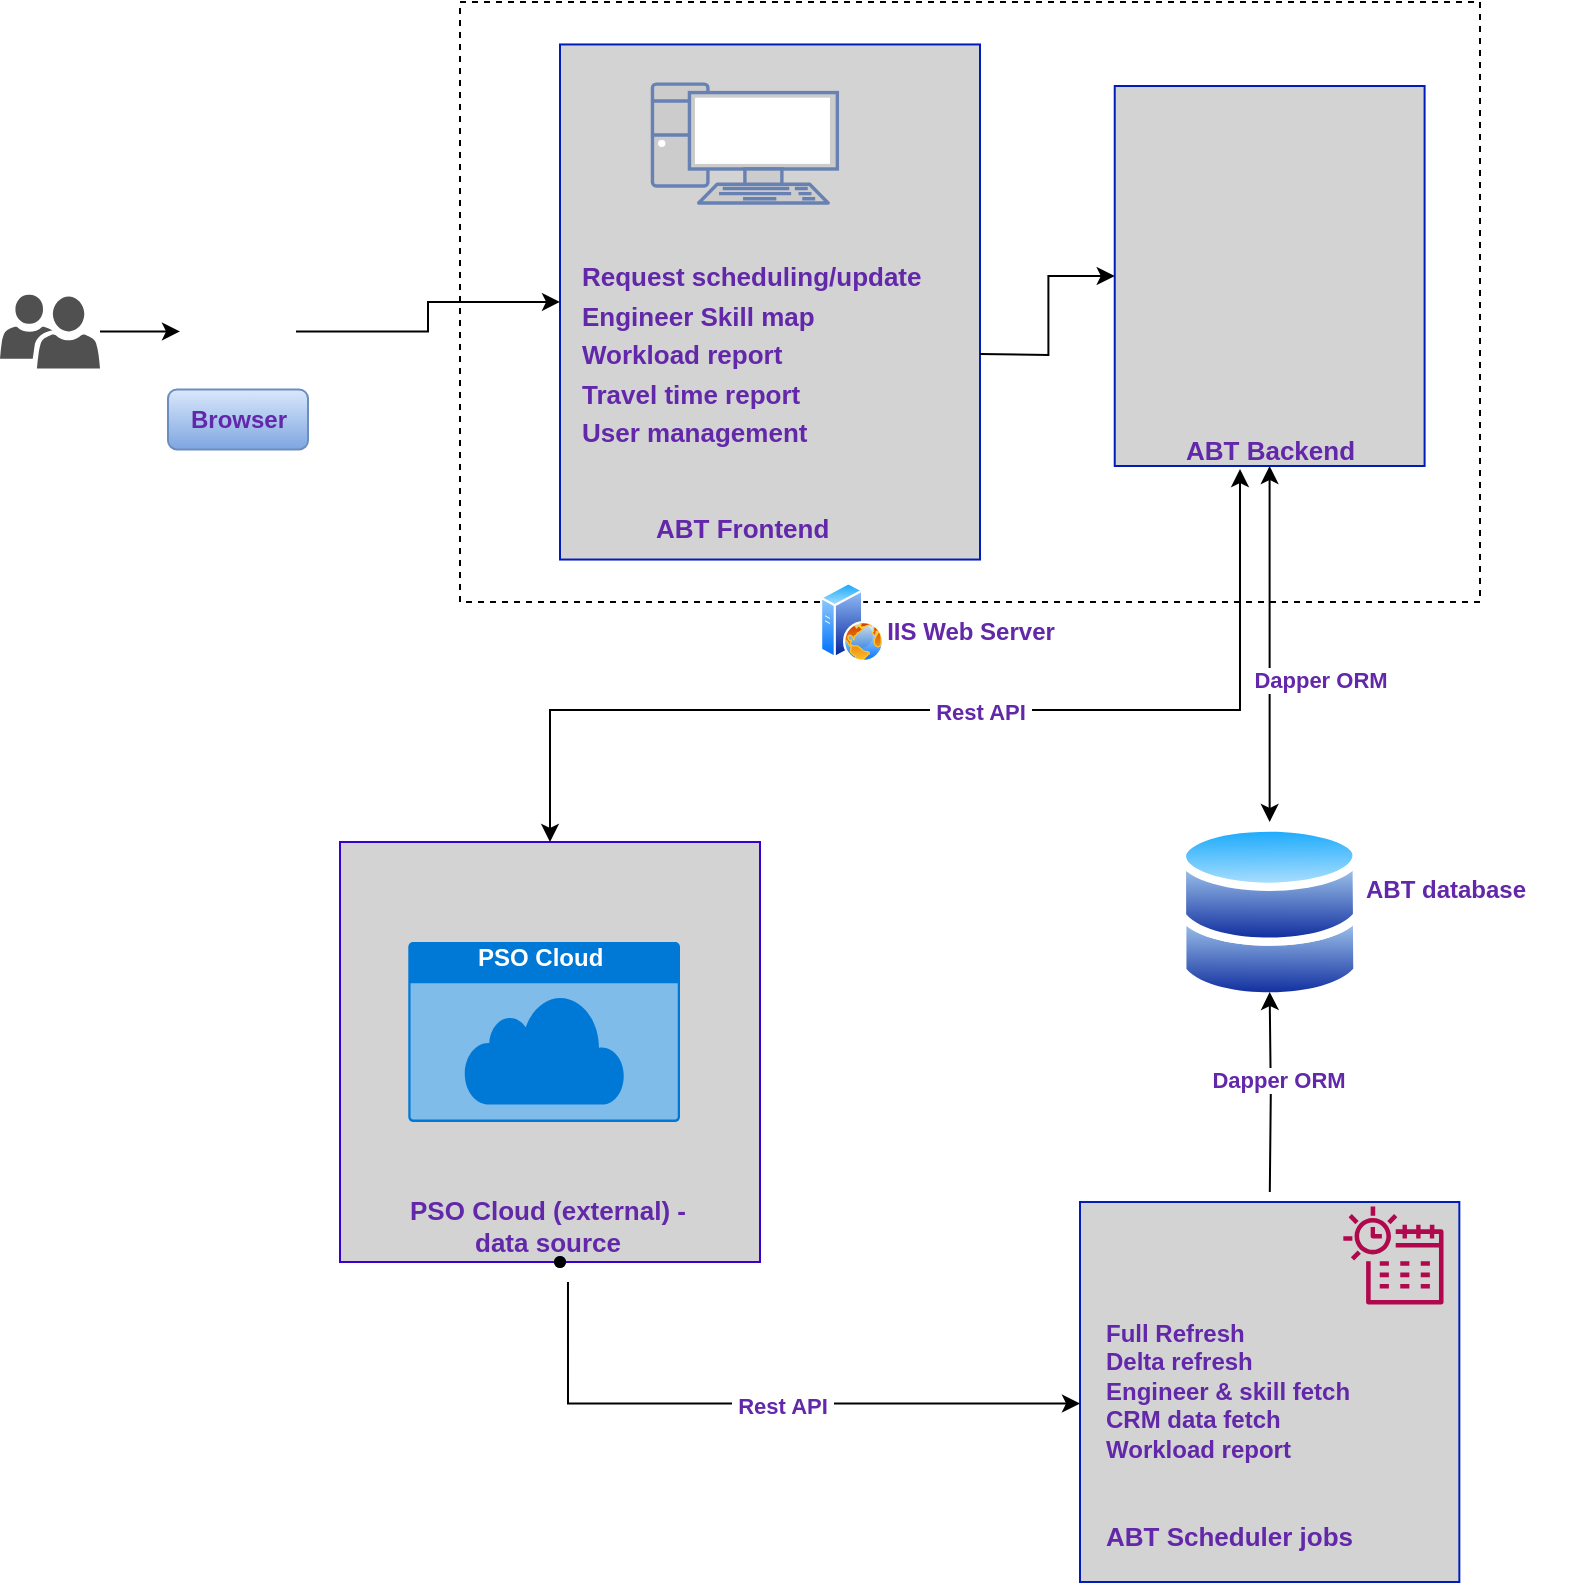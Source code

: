 <mxfile version="21.6.5" type="github">
  <diagram name="Page-1" id="jJ233dx57cCnCxgMQ6GR">
    <mxGraphModel dx="2100" dy="1180" grid="1" gridSize="10" guides="1" tooltips="1" connect="1" arrows="1" fold="1" page="1" pageScale="1" pageWidth="850" pageHeight="1100" math="0" shadow="0">
      <root>
        <mxCell id="0" />
        <mxCell id="1" parent="0" />
        <mxCell id="4AOIQKXu4geX-LOXQFWw-108" value="" style="whiteSpace=wrap;html=1;dashed=1;" vertex="1" parent="1">
          <mxGeometry x="259" y="41" width="510" height="300" as="geometry" />
        </mxCell>
        <mxCell id="4AOIQKXu4geX-LOXQFWw-1" value="" style="group;movable=1;resizable=1;rotatable=1;deletable=1;editable=1;locked=0;connectable=1;aspect=fixed;fillColor=#D3D3D3;fontColor=default;strokeColor=#001DBC;labelBackgroundColor=none;" vertex="1" connectable="0" parent="1">
          <mxGeometry x="309" y="62.23" width="210" height="257.54" as="geometry" />
        </mxCell>
        <mxCell id="4AOIQKXu4geX-LOXQFWw-49" value="&lt;div style=&quot;text-align: center;&quot;&gt;&lt;font size=&quot;1&quot; style=&quot;&quot; color=&quot;#6228a9&quot;&gt;&lt;b style=&quot;font-size: 13px;&quot;&gt;ABT Frontend&lt;/b&gt;&lt;/font&gt;&lt;/div&gt;" style="text;whiteSpace=wrap;html=1;" vertex="1" parent="4AOIQKXu4geX-LOXQFWw-1">
          <mxGeometry x="46.23" y="227.54" width="137.08" height="30" as="geometry" />
        </mxCell>
        <mxCell id="4AOIQKXu4geX-LOXQFWw-52" value="" style="fontColor=#0066CC;verticalAlign=top;verticalLabelPosition=bottom;labelPosition=center;align=center;html=1;outlineConnect=0;fillColor=#CCCCCC;strokeColor=#6881B3;gradientColor=none;gradientDirection=north;strokeWidth=2;shape=mxgraph.networks.pc;" vertex="1" parent="4AOIQKXu4geX-LOXQFWw-1">
          <mxGeometry x="46.226" y="19.811" width="92.453" height="59.432" as="geometry" />
        </mxCell>
        <mxCell id="4AOIQKXu4geX-LOXQFWw-56" value="&lt;div style=&quot;font-size: 13px; line-height: 150%;&quot;&gt;&lt;b style=&quot;&quot;&gt;&lt;font color=&quot;#6228a9&quot; style=&quot;font-size: 13px;&quot;&gt;Request scheduling/update&lt;/font&gt;&lt;/b&gt;&lt;/div&gt;&lt;div style=&quot;font-size: 13px; line-height: 150%;&quot;&gt;&lt;b style=&quot;&quot;&gt;&lt;font color=&quot;#6228a9&quot; style=&quot;font-size: 13px;&quot;&gt;Engineer Skill map&lt;br&gt;Workload report&lt;/font&gt;&lt;/b&gt;&lt;/div&gt;&lt;div style=&quot;font-size: 13px; line-height: 150%;&quot;&gt;&lt;b style=&quot;&quot;&gt;&lt;font color=&quot;#6228a9&quot; style=&quot;font-size: 13px;&quot;&gt;Travel time report&lt;/font&gt;&lt;/b&gt;&lt;/div&gt;&lt;div style=&quot;font-size: 13px; line-height: 150%;&quot;&gt;&lt;b style=&quot;&quot;&gt;&lt;font color=&quot;#6228a9&quot; style=&quot;font-size: 13px;&quot;&gt;User management&lt;/font&gt;&lt;/b&gt;&lt;/div&gt;" style="text;whiteSpace=wrap;html=1;align=left;" vertex="1" parent="4AOIQKXu4geX-LOXQFWw-1">
          <mxGeometry x="8.96" y="100" width="175.95" height="110" as="geometry" />
        </mxCell>
        <mxCell id="4AOIQKXu4geX-LOXQFWw-59" value="" style="shape=image;html=1;verticalAlign=top;verticalLabelPosition=bottom;labelBackgroundColor=#ffffff;imageAspect=0;aspect=fixed;image=https://cdn0.iconfinder.com/data/icons/long-shadow-web-icons/512/angular-symbol-128.png" vertex="1" parent="4AOIQKXu4geX-LOXQFWw-1">
          <mxGeometry x="170" width="40" height="40" as="geometry" />
        </mxCell>
        <mxCell id="4AOIQKXu4geX-LOXQFWw-15" value="" style="group" vertex="1" connectable="0" parent="1">
          <mxGeometry x="199" y="461" width="220" height="212" as="geometry" />
        </mxCell>
        <mxCell id="4AOIQKXu4geX-LOXQFWw-12" value="" style="whiteSpace=wrap;html=1;aspect=fixed;fillColor=#D3D3D3;fontColor=#ffffff;strokeColor=#3700CC;rounded=0;glass=0;shadow=0;fillStyle=solid;" vertex="1" parent="4AOIQKXu4geX-LOXQFWw-15">
          <mxGeometry width="210" height="210" as="geometry" />
        </mxCell>
        <mxCell id="4AOIQKXu4geX-LOXQFWw-21" value="" style="edgeStyle=orthogonalEdgeStyle;rounded=0;orthogonalLoop=1;jettySize=auto;html=1;" edge="1" parent="4AOIQKXu4geX-LOXQFWw-15">
          <mxGeometry relative="1" as="geometry">
            <mxPoint x="72.828" y="75.55" as="sourcePoint" />
            <mxPoint x="72.861" y="120" as="targetPoint" />
          </mxGeometry>
        </mxCell>
        <mxCell id="4AOIQKXu4geX-LOXQFWw-48" value="&lt;div style=&quot;text-align: center;&quot;&gt;&lt;b style=&quot;&quot;&gt;&lt;font style=&quot;font-size: 13px;&quot; color=&quot;#6228a9&quot;&gt;PSO Cloud (external) - data source&lt;/font&gt;&lt;/b&gt;&lt;/div&gt;" style="text;whiteSpace=wrap;html=1;" vertex="1" parent="4AOIQKXu4geX-LOXQFWw-15">
          <mxGeometry x="25.69" y="170" width="154.31" height="42" as="geometry" />
        </mxCell>
        <mxCell id="4AOIQKXu4geX-LOXQFWw-97" value="&lt;b&gt;PSO Cloud&amp;nbsp;&lt;/b&gt;" style="html=1;whiteSpace=wrap;strokeColor=none;fillColor=#0079D6;labelPosition=center;verticalLabelPosition=middle;verticalAlign=top;align=center;fontSize=12;outlineConnect=0;spacingTop=-6;fontColor=#FFFFFF;sketch=0;shape=mxgraph.sitemap.cloud;" vertex="1" parent="4AOIQKXu4geX-LOXQFWw-15">
          <mxGeometry x="34.14" y="50" width="135.86" height="90" as="geometry" />
        </mxCell>
        <mxCell id="4AOIQKXu4geX-LOXQFWw-82" value="" style="edgeStyle=orthogonalEdgeStyle;rounded=0;orthogonalLoop=1;jettySize=auto;html=1;startArrow=classic;startFill=1;" edge="1" parent="1" source="4AOIQKXu4geX-LOXQFWw-24" target="4AOIQKXu4geX-LOXQFWw-63">
          <mxGeometry relative="1" as="geometry">
            <Array as="points">
              <mxPoint x="664" y="321" />
              <mxPoint x="664" y="321" />
            </Array>
          </mxGeometry>
        </mxCell>
        <mxCell id="4AOIQKXu4geX-LOXQFWw-24" value="" style="image;aspect=fixed;perimeter=ellipsePerimeter;html=1;align=center;shadow=0;dashed=0;spacingTop=3;image=img/lib/active_directory/databases.svg;" vertex="1" parent="1">
          <mxGeometry x="617.91" y="451" width="91.84" height="90" as="geometry" />
        </mxCell>
        <mxCell id="4AOIQKXu4geX-LOXQFWw-62" value="" style="group;movable=1;resizable=1;rotatable=1;deletable=1;editable=1;locked=0;connectable=1;aspect=fixed;fillColor=#D3D3D3;fontColor=default;strokeColor=#001DBC;labelBackgroundColor=none;" vertex="1" connectable="0" parent="1">
          <mxGeometry x="586.37" y="83" width="154.93" height="190" as="geometry" />
        </mxCell>
        <mxCell id="4AOIQKXu4geX-LOXQFWw-63" value="&lt;div style=&quot;text-align: center;&quot;&gt;&lt;b style=&quot;&quot;&gt;&lt;font style=&quot;font-size: 13px;&quot; color=&quot;#6228a9&quot;&gt;ABT Backend&lt;/font&gt;&lt;/b&gt;&lt;/div&gt;" style="text;whiteSpace=wrap;html=1;" vertex="1" parent="4AOIQKXu4geX-LOXQFWw-62">
          <mxGeometry x="34.107" y="167.868" width="101.132" height="22.132" as="geometry" />
        </mxCell>
        <mxCell id="4AOIQKXu4geX-LOXQFWw-68" value="" style="shape=image;verticalLabelPosition=bottom;labelBackgroundColor=default;verticalAlign=top;aspect=fixed;imageAspect=0;image=https://static.javatpoint.com/tutorial/webapi/images/web-api-tutorial.png;" vertex="1" parent="4AOIQKXu4geX-LOXQFWw-62">
          <mxGeometry x="37.13" y="54.67" width="80.66" height="80.66" as="geometry" />
        </mxCell>
        <mxCell id="4AOIQKXu4geX-LOXQFWw-114" value="" style="edgeStyle=orthogonalEdgeStyle;rounded=0;orthogonalLoop=1;jettySize=auto;html=1;" edge="1" parent="1" source="4AOIQKXu4geX-LOXQFWw-73" target="4AOIQKXu4geX-LOXQFWw-112">
          <mxGeometry relative="1" as="geometry" />
        </mxCell>
        <mxCell id="4AOIQKXu4geX-LOXQFWw-73" value="" style="sketch=0;pointerEvents=1;shadow=0;dashed=0;html=1;strokeColor=none;labelPosition=center;verticalLabelPosition=bottom;verticalAlign=top;align=center;fillColor=#505050;shape=mxgraph.mscae.intune.user_group" vertex="1" parent="1">
          <mxGeometry x="29" y="187.23" width="50" height="37" as="geometry" />
        </mxCell>
        <mxCell id="4AOIQKXu4geX-LOXQFWw-83" value="" style="edgeStyle=orthogonalEdgeStyle;rounded=0;orthogonalLoop=1;jettySize=auto;html=1;" edge="1" parent="1">
          <mxGeometry relative="1" as="geometry">
            <mxPoint x="663.9" y="636" as="sourcePoint" />
            <mxPoint x="663.83" y="536" as="targetPoint" />
          </mxGeometry>
        </mxCell>
        <mxCell id="4AOIQKXu4geX-LOXQFWw-75" value="" style="group;movable=1;resizable=1;rotatable=1;deletable=1;editable=1;locked=0;connectable=1;fillColor=#D3D3D3;fontColor=default;strokeColor=#001DBC;labelBackgroundColor=none;fillStyle=auto;" vertex="1" connectable="0" parent="1">
          <mxGeometry x="569" y="641" width="189.67" height="190" as="geometry" />
        </mxCell>
        <mxCell id="4AOIQKXu4geX-LOXQFWw-76" value="&lt;div style=&quot;text-align: center;&quot;&gt;&lt;b style=&quot;&quot;&gt;&lt;font style=&quot;font-size: 13px;&quot; color=&quot;#6228a9&quot;&gt;ABT Scheduler jobs&lt;/font&gt;&lt;/b&gt;&lt;/div&gt;" style="text;whiteSpace=wrap;html=1;" vertex="1" parent="4AOIQKXu4geX-LOXQFWw-75">
          <mxGeometry x="11.157" y="152.698" width="143.245" height="21.726" as="geometry" />
        </mxCell>
        <mxCell id="4AOIQKXu4geX-LOXQFWw-45" value="&lt;div style=&quot;&quot;&gt;&lt;b style=&quot;&quot;&gt;&lt;font color=&quot;#6228a9&quot;&gt;Full Refresh&amp;nbsp;&lt;/font&gt;&lt;/b&gt;&lt;/div&gt;&lt;div style=&quot;&quot;&gt;&lt;b&gt;&lt;font color=&quot;#6228a9&quot;&gt;Delta refresh&lt;/font&gt;&lt;/b&gt;&lt;/div&gt;&lt;div style=&quot;&quot;&gt;&lt;b&gt;&lt;font color=&quot;#6228a9&quot;&gt;Engineer &amp;amp; skill fetch&lt;/font&gt;&lt;/b&gt;&lt;/div&gt;&lt;div style=&quot;&quot;&gt;&lt;b&gt;&lt;font color=&quot;#6228a9&quot;&gt;CRM data fetch&lt;/font&gt;&lt;/b&gt;&lt;/div&gt;&lt;div style=&quot;&quot;&gt;&lt;b style=&quot;&quot;&gt;&lt;font color=&quot;#6228a9&quot;&gt;Workload report&lt;/font&gt;&lt;/b&gt;&lt;/div&gt;" style="text;whiteSpace=wrap;html=1;align=left;" vertex="1" parent="4AOIQKXu4geX-LOXQFWw-75">
          <mxGeometry x="11.16" y="51.818" width="138.84" height="77.727" as="geometry" />
        </mxCell>
        <mxCell id="4AOIQKXu4geX-LOXQFWw-125" value="" style="sketch=0;outlineConnect=0;fontColor=#232F3E;gradientColor=none;fillColor=#B0084D;strokeColor=none;dashed=0;verticalLabelPosition=bottom;verticalAlign=top;align=center;html=1;fontSize=12;fontStyle=0;aspect=fixed;pointerEvents=1;shape=mxgraph.aws4.eventbridge_scheduler;" vertex="1" parent="4AOIQKXu4geX-LOXQFWw-75">
          <mxGeometry x="131.67" y="1.727" width="50.091" height="50.091" as="geometry" />
        </mxCell>
        <mxCell id="4AOIQKXu4geX-LOXQFWw-96" value="" style="edgeStyle=orthogonalEdgeStyle;rounded=0;orthogonalLoop=1;jettySize=auto;html=1;startArrow=classic;startFill=1;exitX=0.5;exitY=0;exitDx=0;exitDy=0;" edge="1" parent="1" source="4AOIQKXu4geX-LOXQFWw-12">
          <mxGeometry relative="1" as="geometry">
            <mxPoint x="304.0" y="454.5" as="sourcePoint" />
            <mxPoint x="649" y="274.5" as="targetPoint" />
            <Array as="points">
              <mxPoint x="304" y="395" />
              <mxPoint x="649" y="395" />
            </Array>
          </mxGeometry>
        </mxCell>
        <mxCell id="4AOIQKXu4geX-LOXQFWw-128" value="&lt;font color=&quot;#6228a9&quot;&gt;&lt;b&gt;&amp;nbsp;Rest API&amp;nbsp;&lt;/b&gt;&lt;/font&gt;" style="edgeLabel;html=1;align=center;verticalAlign=middle;resizable=0;points=[];" vertex="1" connectable="0" parent="4AOIQKXu4geX-LOXQFWw-96">
          <mxGeometry x="0.055" y="-1" relative="1" as="geometry">
            <mxPoint as="offset" />
          </mxGeometry>
        </mxCell>
        <mxCell id="4AOIQKXu4geX-LOXQFWw-103" value="&lt;div style=&quot;&quot;&gt;&lt;b style=&quot;&quot;&gt;&lt;font color=&quot;#6228a9&quot;&gt;ABT database&lt;/font&gt;&lt;/b&gt;&lt;/div&gt;" style="text;whiteSpace=wrap;html=1;align=left;" vertex="1" parent="1">
          <mxGeometry x="709.75" y="471" width="110" height="25" as="geometry" />
        </mxCell>
        <mxCell id="4AOIQKXu4geX-LOXQFWw-104" value="" style="shape=waypoint;sketch=0;size=6;pointerEvents=1;points=[];fillColor=#000000;resizable=0;rotatable=0;perimeter=centerPerimeter;snapToPoint=1;verticalAlign=top;strokeColor=#001DBC;gradientColor=none;labelBackgroundColor=none;" vertex="1" parent="1">
          <mxGeometry x="299.005" y="661" width="20" height="20" as="geometry" />
        </mxCell>
        <mxCell id="4AOIQKXu4geX-LOXQFWw-115" value="" style="edgeStyle=orthogonalEdgeStyle;rounded=0;orthogonalLoop=1;jettySize=auto;html=1;endArrow=classic;endFill=1;" edge="1" parent="1" source="4AOIQKXu4geX-LOXQFWw-112" target="4AOIQKXu4geX-LOXQFWw-1">
          <mxGeometry relative="1" as="geometry">
            <mxPoint x="309" y="221" as="targetPoint" />
          </mxGeometry>
        </mxCell>
        <mxCell id="4AOIQKXu4geX-LOXQFWw-112" value="" style="shape=image;html=1;verticalAlign=top;verticalLabelPosition=bottom;labelBackgroundColor=#ffffff;imageAspect=0;aspect=fixed;image=https://cdn2.iconfinder.com/data/icons/whcompare-servers-web-hosting/50/staging-site-128.png" vertex="1" parent="1">
          <mxGeometry x="119" y="176.73" width="58" height="58" as="geometry" />
        </mxCell>
        <mxCell id="4AOIQKXu4geX-LOXQFWw-117" value="&lt;b&gt;&lt;font color=&quot;#6228a9&quot;&gt;Browser&lt;/font&gt;&lt;/b&gt;" style="text;html=1;align=center;verticalAlign=middle;resizable=0;points=[];autosize=1;strokeColor=#6c8ebf;fillColor=#dae8fc;gradientColor=#7ea6e0;rounded=1;glass=0;shadow=0;" vertex="1" parent="1">
          <mxGeometry x="113" y="234.73" width="70" height="30" as="geometry" />
        </mxCell>
        <mxCell id="4AOIQKXu4geX-LOXQFWw-122" value="" style="shape=waypoint;sketch=0;size=6;pointerEvents=1;points=[];fillColor=none;resizable=0;rotatable=0;perimeter=centerPerimeter;snapToPoint=1;" vertex="1" parent="1">
          <mxGeometry x="299.01" y="661" width="20" height="20" as="geometry" />
        </mxCell>
        <mxCell id="4AOIQKXu4geX-LOXQFWw-123" value="" style="edgeStyle=orthogonalEdgeStyle;rounded=0;orthogonalLoop=1;jettySize=auto;html=1;entryX=-0.021;entryY=0.549;entryDx=0;entryDy=0;entryPerimeter=0;exitX=0.82;exitY=0.82;exitDx=0;exitDy=0;exitPerimeter=0;" edge="1" parent="1">
          <mxGeometry relative="1" as="geometry">
            <mxPoint x="312.99" y="681" as="sourcePoint" />
            <mxPoint x="568.997" y="741.78" as="targetPoint" />
            <Array as="points">
              <mxPoint x="312.98" y="742" />
            </Array>
          </mxGeometry>
        </mxCell>
        <mxCell id="4AOIQKXu4geX-LOXQFWw-124" value="&lt;b&gt;&lt;font color=&quot;#6228a9&quot;&gt;IIS Web Server&lt;/font&gt;&lt;/b&gt;" style="text;html=1;align=center;verticalAlign=middle;resizable=0;points=[];autosize=1;strokeColor=none;fillColor=none;" vertex="1" parent="1">
          <mxGeometry x="459" y="341" width="110" height="30" as="geometry" />
        </mxCell>
        <mxCell id="4AOIQKXu4geX-LOXQFWw-126" value="" style="image;aspect=fixed;perimeter=ellipsePerimeter;html=1;align=center;shadow=0;dashed=0;spacingTop=3;image=img/lib/active_directory/web_server.svg;" vertex="1" parent="1">
          <mxGeometry x="439" y="331" width="32" height="40" as="geometry" />
        </mxCell>
        <mxCell id="4AOIQKXu4geX-LOXQFWw-129" value="&lt;font color=&quot;#6228a9&quot;&gt;&lt;b&gt;&amp;nbsp;Rest API&amp;nbsp;&lt;/b&gt;&lt;/font&gt;" style="edgeLabel;html=1;align=center;verticalAlign=middle;resizable=0;points=[];" vertex="1" connectable="0" parent="1">
          <mxGeometry x="414" y="742" as="geometry">
            <mxPoint x="6" y="1" as="offset" />
          </mxGeometry>
        </mxCell>
        <mxCell id="4AOIQKXu4geX-LOXQFWw-130" value="&lt;font color=&quot;#6228a9&quot;&gt;&lt;b&gt;Dapper ORM&lt;/b&gt;&lt;/font&gt;" style="edgeLabel;html=1;align=center;verticalAlign=middle;resizable=0;points=[];" vertex="1" connectable="0" parent="1">
          <mxGeometry x="690" y="381" as="geometry">
            <mxPoint x="-1" y="-1" as="offset" />
          </mxGeometry>
        </mxCell>
        <mxCell id="4AOIQKXu4geX-LOXQFWw-134" value="" style="edgeStyle=orthogonalEdgeStyle;rounded=0;orthogonalLoop=1;jettySize=auto;html=1;" edge="1" parent="1" target="4AOIQKXu4geX-LOXQFWw-62">
          <mxGeometry relative="1" as="geometry">
            <mxPoint x="519" y="217" as="sourcePoint" />
          </mxGeometry>
        </mxCell>
        <mxCell id="4AOIQKXu4geX-LOXQFWw-140" value="&lt;font color=&quot;#6228a9&quot;&gt;&lt;b&gt;Dapper ORM&lt;/b&gt;&lt;/font&gt;" style="edgeLabel;html=1;align=center;verticalAlign=middle;resizable=0;points=[];" vertex="1" connectable="0" parent="1">
          <mxGeometry x="669" y="581" as="geometry">
            <mxPoint x="-1" y="-1" as="offset" />
          </mxGeometry>
        </mxCell>
      </root>
    </mxGraphModel>
  </diagram>
</mxfile>
